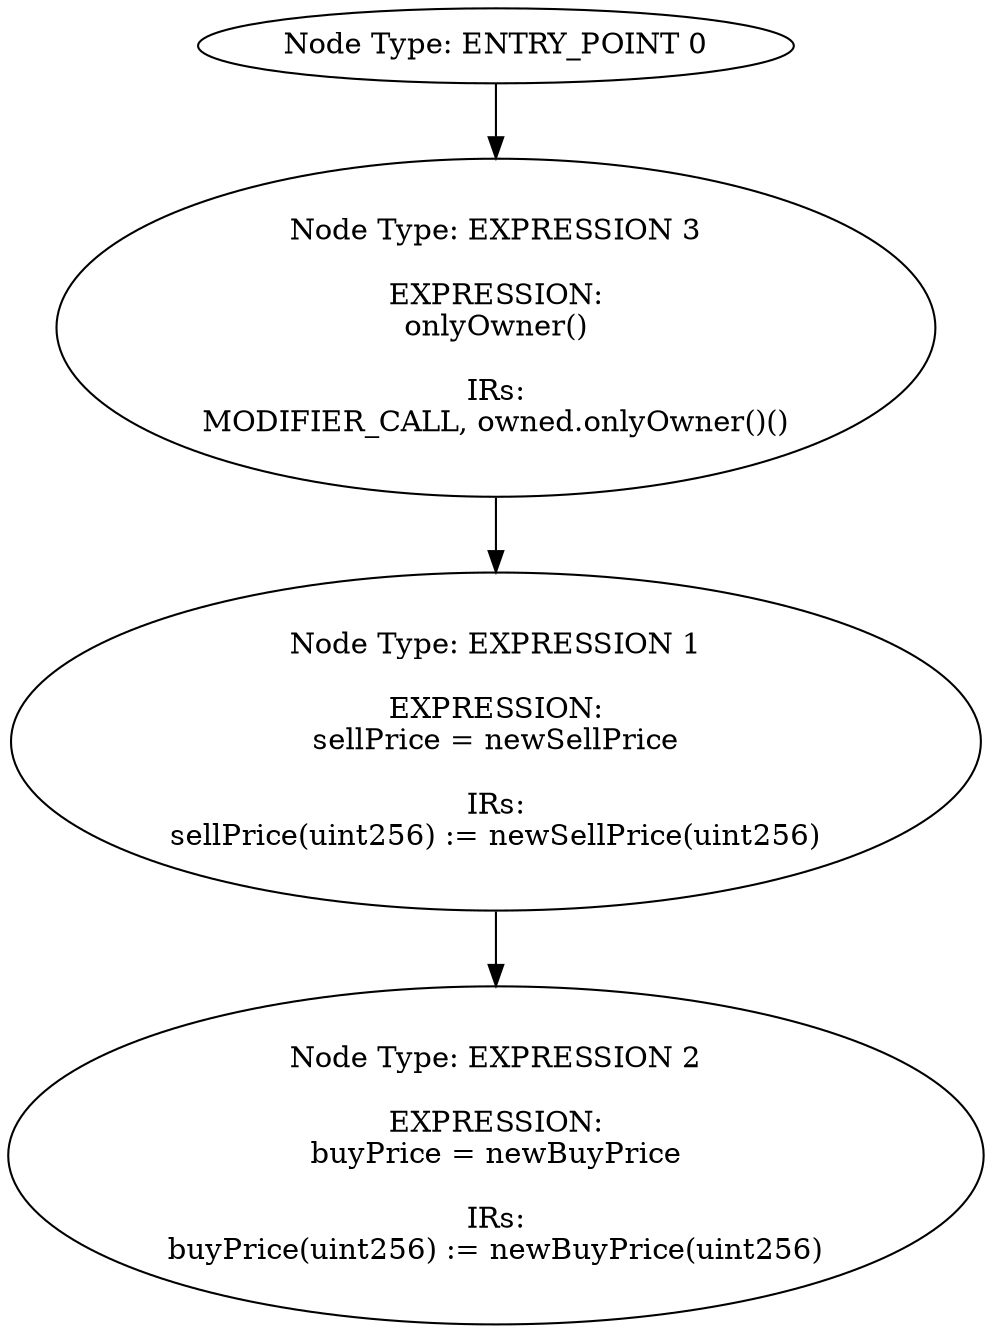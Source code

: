 digraph{
0[label="Node Type: ENTRY_POINT 0
"];
0->3;
1[label="Node Type: EXPRESSION 1

EXPRESSION:
sellPrice = newSellPrice

IRs:
sellPrice(uint256) := newSellPrice(uint256)"];
1->2;
2[label="Node Type: EXPRESSION 2

EXPRESSION:
buyPrice = newBuyPrice

IRs:
buyPrice(uint256) := newBuyPrice(uint256)"];
3[label="Node Type: EXPRESSION 3

EXPRESSION:
onlyOwner()

IRs:
MODIFIER_CALL, owned.onlyOwner()()"];
3->1;
}
